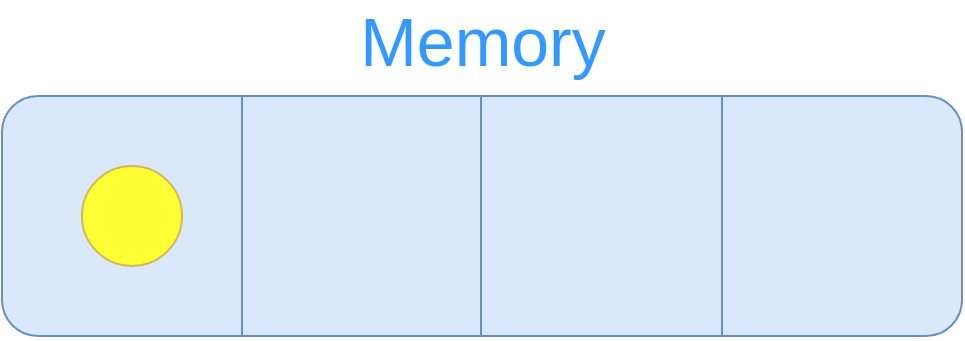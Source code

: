 <mxfile version="17.4.6" type="device"><diagram id="a_61EqoXtk754KosQ15O" name="Page-1"><mxGraphModel dx="1422" dy="768" grid="0" gridSize="10" guides="1" tooltips="1" connect="1" arrows="1" fold="1" page="1" pageScale="1" pageWidth="4681" pageHeight="3300" math="0" shadow="0"><root><mxCell id="0"/><mxCell id="1" parent="0"/><mxCell id="70eDsB_LyJcDiEIvK0tU-1" value="" style="rounded=1;whiteSpace=wrap;html=1;fillColor=#dae8fc;strokeColor=#6c8ebf;" vertex="1" parent="1"><mxGeometry x="480" y="480" width="480" height="120" as="geometry"/></mxCell><mxCell id="70eDsB_LyJcDiEIvK0tU-2" value="" style="endArrow=none;html=1;rounded=0;exitX=0.25;exitY=0;exitDx=0;exitDy=0;entryX=0.25;entryY=1;entryDx=0;entryDy=0;fillColor=#dae8fc;strokeColor=#6c8ebf;" edge="1" parent="1" source="70eDsB_LyJcDiEIvK0tU-1" target="70eDsB_LyJcDiEIvK0tU-1"><mxGeometry width="50" height="50" relative="1" as="geometry"><mxPoint x="590" y="260" as="sourcePoint"/><mxPoint x="640" y="210" as="targetPoint"/></mxGeometry></mxCell><mxCell id="70eDsB_LyJcDiEIvK0tU-3" value="" style="endArrow=none;html=1;rounded=0;exitX=0.25;exitY=0;exitDx=0;exitDy=0;entryX=0.25;entryY=1;entryDx=0;entryDy=0;fillColor=#dae8fc;strokeColor=#6c8ebf;" edge="1" parent="1"><mxGeometry width="50" height="50" relative="1" as="geometry"><mxPoint x="719.5" y="480" as="sourcePoint"/><mxPoint x="719.5" y="600" as="targetPoint"/></mxGeometry></mxCell><mxCell id="70eDsB_LyJcDiEIvK0tU-4" value="" style="endArrow=none;html=1;rounded=0;exitX=0.25;exitY=0;exitDx=0;exitDy=0;entryX=0.25;entryY=1;entryDx=0;entryDy=0;fillColor=#dae8fc;strokeColor=#6c8ebf;" edge="1" parent="1"><mxGeometry width="50" height="50" relative="1" as="geometry"><mxPoint x="840" y="480" as="sourcePoint"/><mxPoint x="840" y="600" as="targetPoint"/></mxGeometry></mxCell><mxCell id="70eDsB_LyJcDiEIvK0tU-5" value="" style="ellipse;whiteSpace=wrap;html=1;aspect=fixed;fillColor=#FFFF33;strokeColor=#d6b656;" vertex="1" parent="1"><mxGeometry x="520" y="515" width="50" height="50" as="geometry"/></mxCell><mxCell id="70eDsB_LyJcDiEIvK0tU-7" value="Memory" style="text;html=1;align=center;verticalAlign=middle;whiteSpace=wrap;rounded=0;fontColor=#3399FF;fontSize=34;" vertex="1" parent="1"><mxGeometry x="581.5" y="438" width="277" height="30" as="geometry"/></mxCell></root></mxGraphModel></diagram></mxfile>